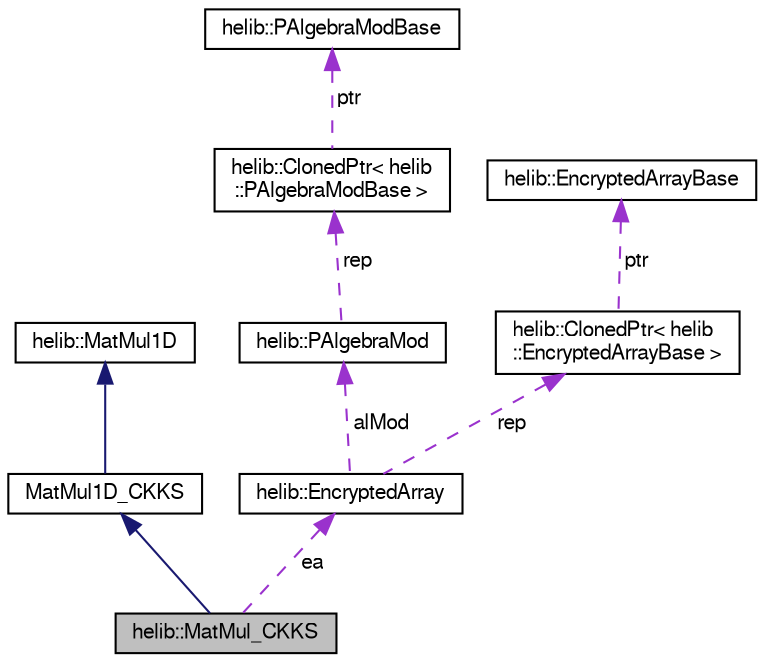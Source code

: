 digraph "helib::MatMul_CKKS"
{
  edge [fontname="FreeSans",fontsize="10",labelfontname="FreeSans",labelfontsize="10"];
  node [fontname="FreeSans",fontsize="10",shape=record];
  Node3 [label="helib::MatMul_CKKS",height=0.2,width=0.4,color="black", fillcolor="grey75", style="filled", fontcolor="black"];
  Node4 -> Node3 [dir="back",color="midnightblue",fontsize="10",style="solid"];
  Node4 [label="MatMul1D_CKKS",height=0.2,width=0.4,color="black", fillcolor="white", style="filled",URL="$classhelib_1_1_mat_mul1_d__derived_3_01_p_a__cx_01_4.html"];
  Node5 -> Node4 [dir="back",color="midnightblue",fontsize="10",style="solid"];
  Node5 [label="helib::MatMul1D",height=0.2,width=0.4,color="black", fillcolor="white", style="filled",URL="$classhelib_1_1_mat_mul1_d.html"];
  Node6 -> Node3 [dir="back",color="darkorchid3",fontsize="10",style="dashed",label=" ea" ];
  Node6 [label="helib::EncryptedArray",height=0.2,width=0.4,color="black", fillcolor="white", style="filled",URL="$classhelib_1_1_encrypted_array.html",tooltip="A simple wrapper for a smart pointer to an EncryptedArrayBase. This is the interface that higher-leve..."];
  Node7 -> Node6 [dir="back",color="darkorchid3",fontsize="10",style="dashed",label=" alMod" ];
  Node7 [label="helib::PAlgebraMod",height=0.2,width=0.4,color="black", fillcolor="white", style="filled",URL="$classhelib_1_1_p_algebra_mod.html",tooltip="The structure of Z[X]/(Phi_m(X), p) "];
  Node8 -> Node7 [dir="back",color="darkorchid3",fontsize="10",style="dashed",label=" rep" ];
  Node8 [label="helib::ClonedPtr\< helib\l::PAlgebraModBase \>",height=0.2,width=0.4,color="black", fillcolor="white", style="filled",URL="$classhelib_1_1_cloned_ptr.html"];
  Node9 -> Node8 [dir="back",color="darkorchid3",fontsize="10",style="dashed",label=" ptr" ];
  Node9 [label="helib::PAlgebraModBase",height=0.2,width=0.4,color="black", fillcolor="white", style="filled",URL="$classhelib_1_1_p_algebra_mod_base.html",tooltip="Virtual base class for PAlgebraMod. "];
  Node10 -> Node6 [dir="back",color="darkorchid3",fontsize="10",style="dashed",label=" rep" ];
  Node10 [label="helib::ClonedPtr\< helib\l::EncryptedArrayBase \>",height=0.2,width=0.4,color="black", fillcolor="white", style="filled",URL="$classhelib_1_1_cloned_ptr.html"];
  Node11 -> Node10 [dir="back",color="darkorchid3",fontsize="10",style="dashed",label=" ptr" ];
  Node11 [label="helib::EncryptedArrayBase",height=0.2,width=0.4,color="black", fillcolor="white", style="filled",URL="$classhelib_1_1_encrypted_array_base.html",tooltip="virtual class for data-movement operations on arrays of slots "];
}
